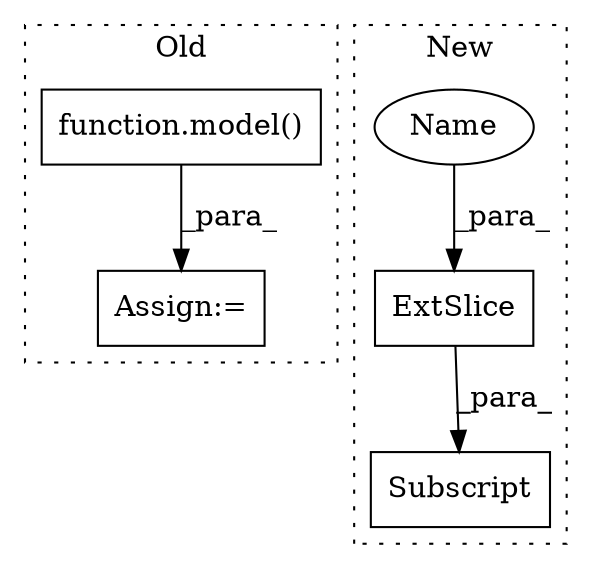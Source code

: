 digraph G {
subgraph cluster0 {
1 [label="function.model()" a="75" s="2501,2508" l="6,1" shape="box"];
4 [label="Assign:=" a="68" s="2523" l="3" shape="box"];
label = "Old";
style="dotted";
}
subgraph cluster1 {
2 [label="ExtSlice" a="85" s="2638" l="7" shape="box"];
3 [label="Subscript" a="63" s="2638,0" l="18,0" shape="box"];
5 [label="Name" a="87" s="2646" l="1" shape="ellipse"];
label = "New";
style="dotted";
}
1 -> 4 [label="_para_"];
2 -> 3 [label="_para_"];
5 -> 2 [label="_para_"];
}